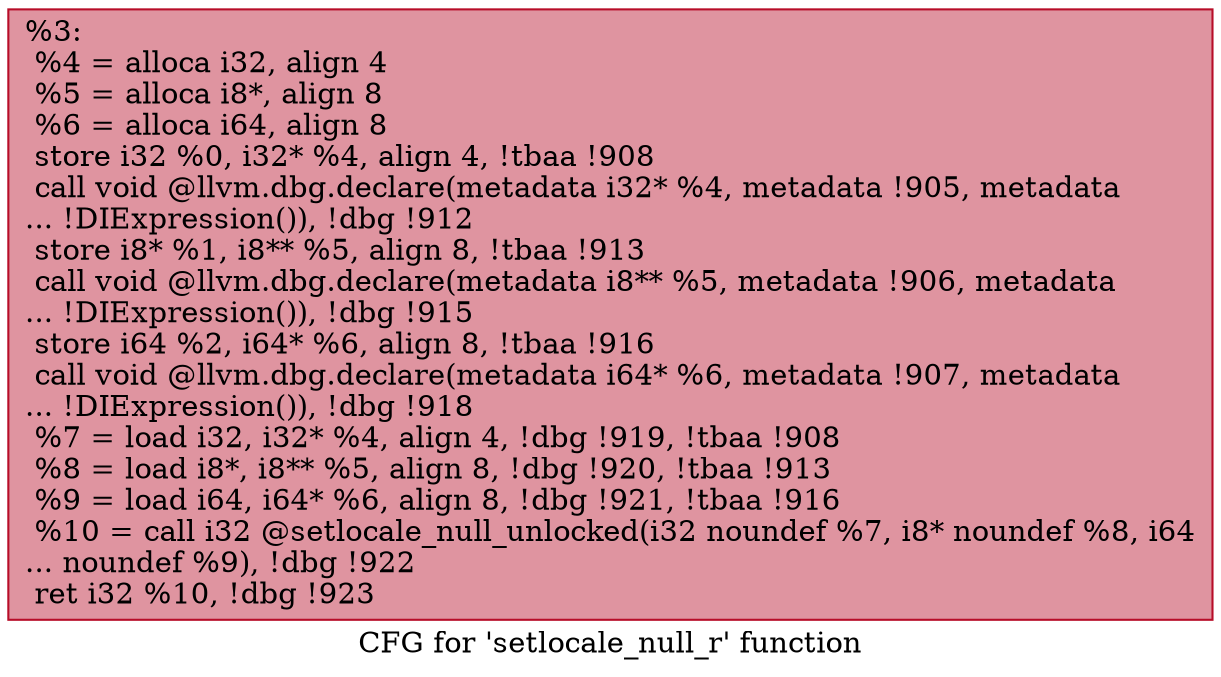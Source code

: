 digraph "CFG for 'setlocale_null_r' function" {
	label="CFG for 'setlocale_null_r' function";

	Node0x1715430 [shape=record,color="#b70d28ff", style=filled, fillcolor="#b70d2870",label="{%3:\l  %4 = alloca i32, align 4\l  %5 = alloca i8*, align 8\l  %6 = alloca i64, align 8\l  store i32 %0, i32* %4, align 4, !tbaa !908\l  call void @llvm.dbg.declare(metadata i32* %4, metadata !905, metadata\l... !DIExpression()), !dbg !912\l  store i8* %1, i8** %5, align 8, !tbaa !913\l  call void @llvm.dbg.declare(metadata i8** %5, metadata !906, metadata\l... !DIExpression()), !dbg !915\l  store i64 %2, i64* %6, align 8, !tbaa !916\l  call void @llvm.dbg.declare(metadata i64* %6, metadata !907, metadata\l... !DIExpression()), !dbg !918\l  %7 = load i32, i32* %4, align 4, !dbg !919, !tbaa !908\l  %8 = load i8*, i8** %5, align 8, !dbg !920, !tbaa !913\l  %9 = load i64, i64* %6, align 8, !dbg !921, !tbaa !916\l  %10 = call i32 @setlocale_null_unlocked(i32 noundef %7, i8* noundef %8, i64\l... noundef %9), !dbg !922\l  ret i32 %10, !dbg !923\l}"];
}
